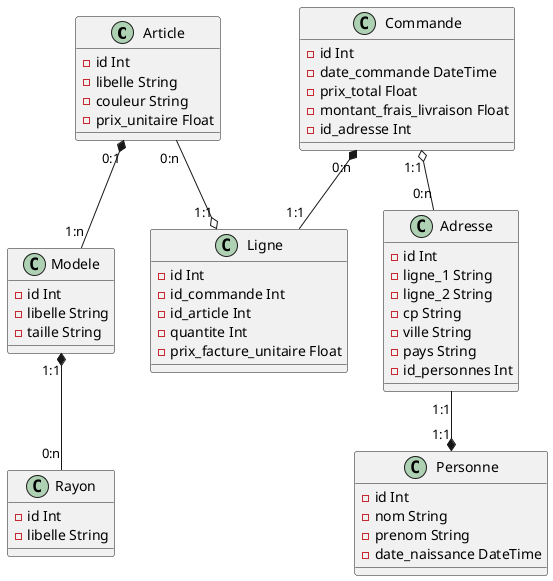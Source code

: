 @startuml Class Article

class Article {
    - id Int
    - libelle String
    - couleur String 
    - prix_unitaire Float
}

class Modele{
    - id Int
    - libelle String
    - taille String 
}

class Rayon{
    - id Int
    - libelle String 
}

class Personne{
    - id Int
    - nom String
    - prenom String
    - date_naissance DateTime 
}

class Adresse{
    - id Int
    - ligne_1 String
    - ligne_2 String
    - cp String
    - ville String
    - pays String
    - id_personnes Int
}

class Commande{
    - id Int
    - date_commande DateTime
    - prix_total Float
    - montant_frais_livraison Float
    - id_adresse Int
}

class Ligne{
    - id Int
    - id_commande Int
    - id_article Int
    - quantite Int
    - prix_facture_unitaire Float
}


Article "0:1" *-- "1:n" Modele
Modele "1:1" *-- "0:n" Rayon

Article "0:n" --o "1:1" Ligne

Adresse "1:1" --* "1:1" Personne
Commande "0:n" *-- "1:1" Ligne
Commande "1:1" o-- "0:n" Adresse

@enduml

